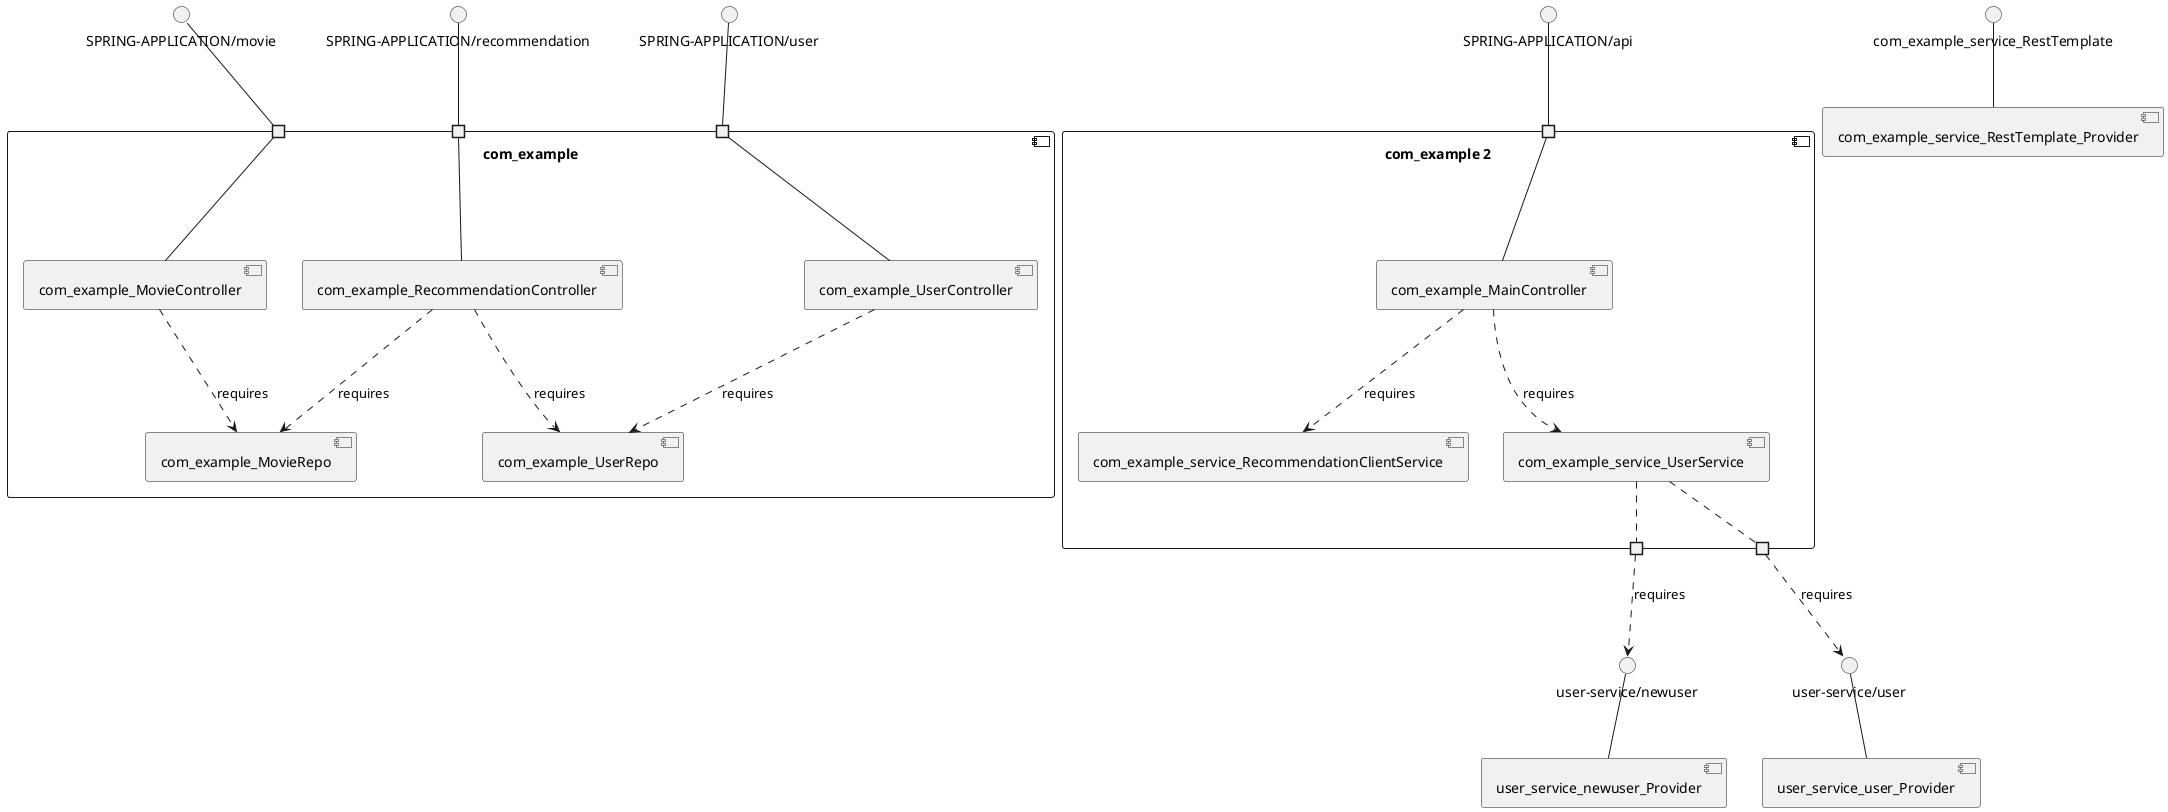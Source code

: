 @startuml
skinparam fixCircleLabelOverlapping true
skinparam componentStyle uml2
component "com_example\n\n\n\n\n\n" {
[com_example_UserRepo]
[com_example_RecommendationController]
[com_example_UserController]
[com_example_MovieRepo]
[com_example_MovieController]
portin " " as com_example_requires_SPRING_APPLICATION_recommendation
portin " " as com_example_requires_SPRING_APPLICATION_movie
portin " " as com_example_requires_SPRING_APPLICATION_user
[com_example_RecommendationController]..>[com_example_MovieRepo] : requires
[com_example_UserController]..>[com_example_UserRepo] : requires
[com_example_MovieController]..>[com_example_MovieRepo] : requires
[com_example_RecommendationController]..>[com_example_UserRepo] : requires
"com_example_requires_SPRING_APPLICATION_movie"--[com_example_MovieController]
"com_example_requires_SPRING_APPLICATION_recommendation"--[com_example_RecommendationController]
"com_example_requires_SPRING_APPLICATION_user"--[com_example_UserController]
}
interface "SPRING-APPLICATION/movie" as interface.SPRING_APPLICATION_movie
interface.SPRING_APPLICATION_movie--"com_example_requires_SPRING_APPLICATION_movie"
interface "SPRING-APPLICATION/recommendation" as interface.SPRING_APPLICATION_recommendation
interface.SPRING_APPLICATION_recommendation--"com_example_requires_SPRING_APPLICATION_recommendation"
interface "SPRING-APPLICATION/user" as interface.SPRING_APPLICATION_user
interface.SPRING_APPLICATION_user--"com_example_requires_SPRING_APPLICATION_user"
component "com_example 2\n\n\n\n\n\n" {
[com_example_MainController]
[com_example_service_UserService]
[com_example_service_RecommendationClientService]
portin " " as com_example_2_requires_SPRING_APPLICATION_api
portout " " as com_example_2_provides_user_service_newuser
portout " " as com_example_2_provides_user_service_user
[com_example_MainController]..>[com_example_service_RecommendationClientService] : requires
[com_example_MainController]..>[com_example_service_UserService] : requires
"com_example_2_requires_SPRING_APPLICATION_api"--[com_example_MainController]
[com_example_service_UserService].."com_example_2_provides_user_service_user"
[com_example_service_UserService].."com_example_2_provides_user_service_newuser"
}
interface "SPRING-APPLICATION/api" as interface.SPRING_APPLICATION_api
interface.SPRING_APPLICATION_api--"com_example_2_requires_SPRING_APPLICATION_api"
interface "user-service/newuser" as interface.user_service_newuser
"com_example_2_provides_user_service_newuser"..>interface.user_service_newuser : requires
interface "user-service/user" as interface.user_service_user
"com_example_2_provides_user_service_user"..>interface.user_service_user : requires
interface "com_example_service_RestTemplate" as interface.com_example_service_RestTemplate
interface.com_example_service_RestTemplate--[com_example_service_RestTemplate_Provider]
interface "user-service/newuser" as interface.user_service_newuser
interface.user_service_newuser--[user_service_newuser_Provider]
interface "user-service/user" as interface.user_service_user
interface.user_service_user--[user_service_user_Provider]

@enduml
